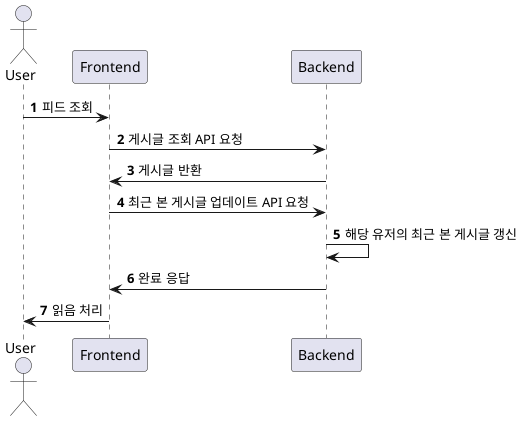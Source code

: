@startuml
autonumber

actor User
participant "Frontend" as FE
participant "Backend" as BE

User -> FE: 피드 조회
FE -> BE: 게시글 조회 API 요청
BE -> FE: 게시글 반환
FE -> BE: 최근 본 게시글 업데이트 API 요청
BE -> BE: 해당 유저의 최근 본 게시글 갱신
BE -> FE: 완료 응답
FE -> User: 읽음 처리

@enduml
